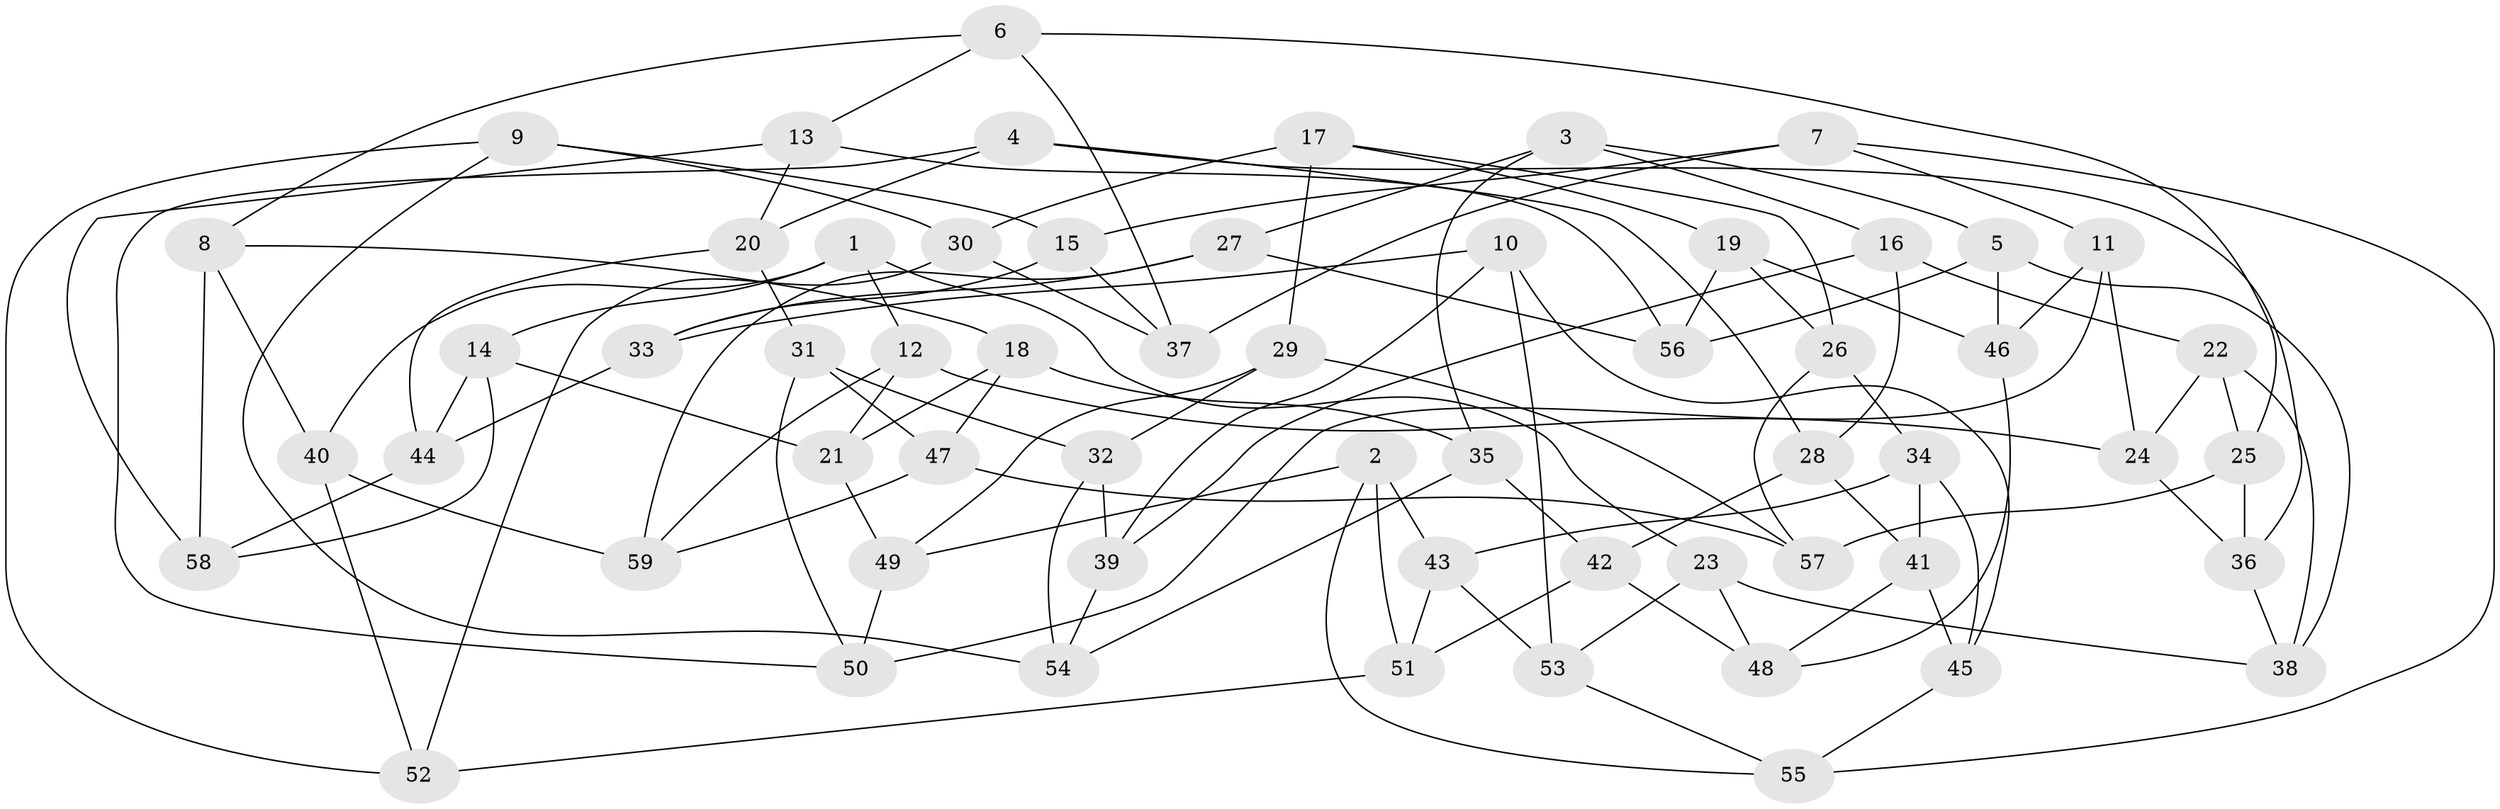 // Generated by graph-tools (version 1.1) at 2025/59/03/09/25 04:59:36]
// undirected, 59 vertices, 118 edges
graph export_dot {
graph [start="1"]
  node [color=gray90,style=filled];
  1;
  2;
  3;
  4;
  5;
  6;
  7;
  8;
  9;
  10;
  11;
  12;
  13;
  14;
  15;
  16;
  17;
  18;
  19;
  20;
  21;
  22;
  23;
  24;
  25;
  26;
  27;
  28;
  29;
  30;
  31;
  32;
  33;
  34;
  35;
  36;
  37;
  38;
  39;
  40;
  41;
  42;
  43;
  44;
  45;
  46;
  47;
  48;
  49;
  50;
  51;
  52;
  53;
  54;
  55;
  56;
  57;
  58;
  59;
  1 -- 12;
  1 -- 14;
  1 -- 23;
  1 -- 40;
  2 -- 49;
  2 -- 55;
  2 -- 51;
  2 -- 43;
  3 -- 5;
  3 -- 35;
  3 -- 27;
  3 -- 16;
  4 -- 50;
  4 -- 20;
  4 -- 36;
  4 -- 28;
  5 -- 38;
  5 -- 46;
  5 -- 56;
  6 -- 25;
  6 -- 13;
  6 -- 8;
  6 -- 37;
  7 -- 15;
  7 -- 37;
  7 -- 55;
  7 -- 11;
  8 -- 40;
  8 -- 58;
  8 -- 18;
  9 -- 52;
  9 -- 54;
  9 -- 15;
  9 -- 30;
  10 -- 53;
  10 -- 45;
  10 -- 39;
  10 -- 33;
  11 -- 24;
  11 -- 50;
  11 -- 46;
  12 -- 24;
  12 -- 21;
  12 -- 59;
  13 -- 20;
  13 -- 56;
  13 -- 58;
  14 -- 58;
  14 -- 44;
  14 -- 21;
  15 -- 37;
  15 -- 33;
  16 -- 39;
  16 -- 28;
  16 -- 22;
  17 -- 29;
  17 -- 30;
  17 -- 26;
  17 -- 19;
  18 -- 47;
  18 -- 21;
  18 -- 35;
  19 -- 46;
  19 -- 56;
  19 -- 26;
  20 -- 44;
  20 -- 31;
  21 -- 49;
  22 -- 25;
  22 -- 24;
  22 -- 38;
  23 -- 48;
  23 -- 53;
  23 -- 38;
  24 -- 36;
  25 -- 36;
  25 -- 57;
  26 -- 57;
  26 -- 34;
  27 -- 33;
  27 -- 59;
  27 -- 56;
  28 -- 42;
  28 -- 41;
  29 -- 57;
  29 -- 32;
  29 -- 49;
  30 -- 37;
  30 -- 52;
  31 -- 50;
  31 -- 32;
  31 -- 47;
  32 -- 54;
  32 -- 39;
  33 -- 44;
  34 -- 43;
  34 -- 45;
  34 -- 41;
  35 -- 42;
  35 -- 54;
  36 -- 38;
  39 -- 54;
  40 -- 59;
  40 -- 52;
  41 -- 45;
  41 -- 48;
  42 -- 48;
  42 -- 51;
  43 -- 53;
  43 -- 51;
  44 -- 58;
  45 -- 55;
  46 -- 48;
  47 -- 59;
  47 -- 57;
  49 -- 50;
  51 -- 52;
  53 -- 55;
}

